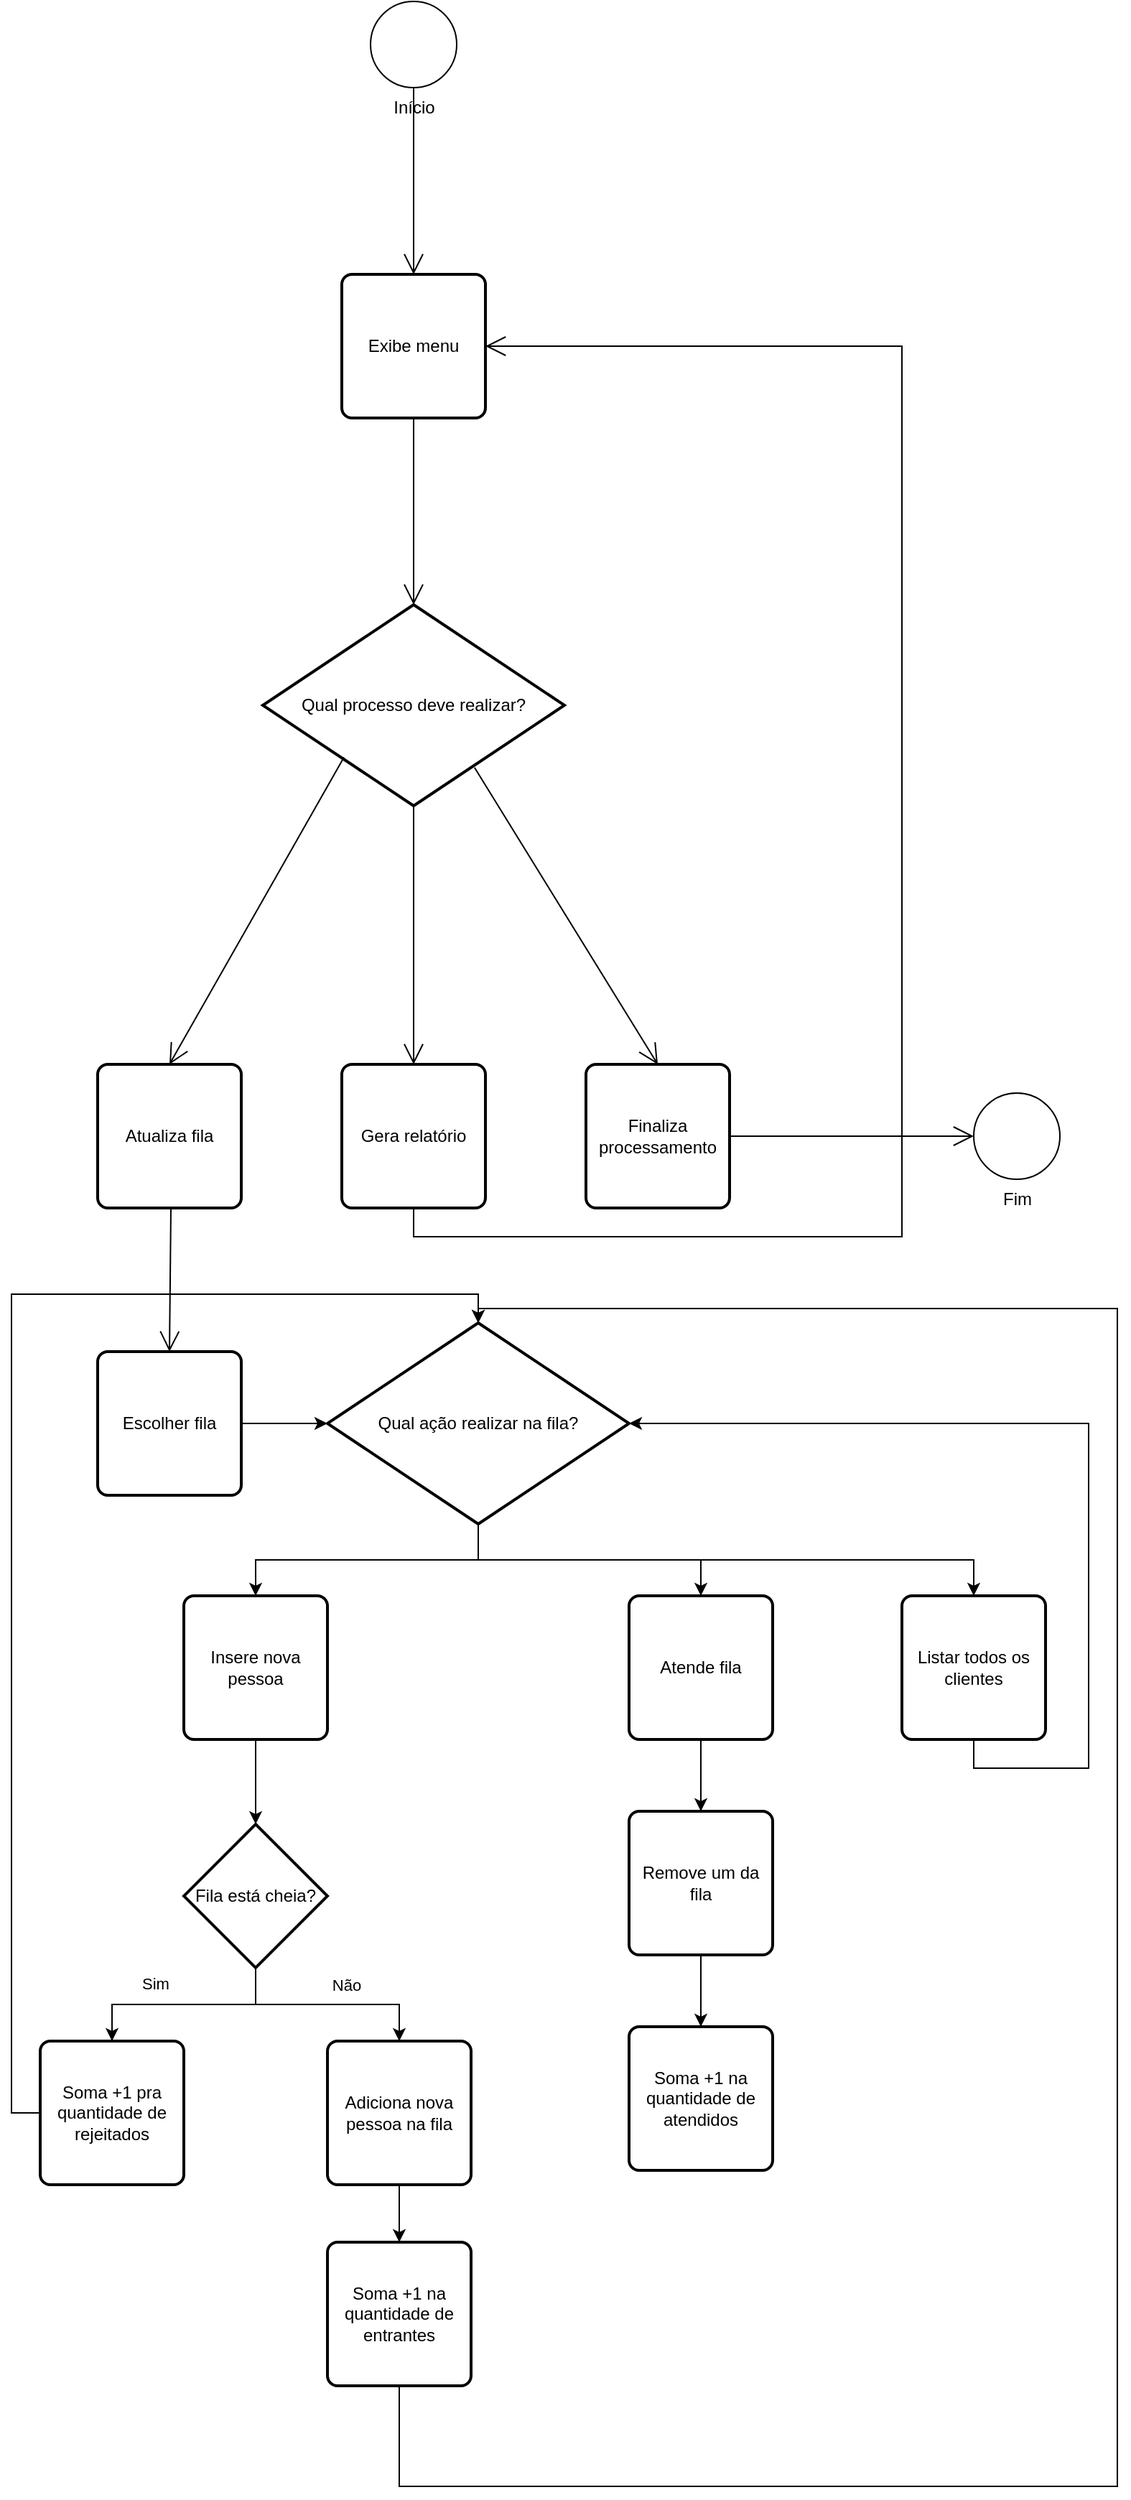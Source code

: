 <mxfile version="26.2.13">
  <diagram name="Página-1" id="RXFTx4aabhIJ3qUj6Nrq">
    <mxGraphModel dx="1431" dy="1969" grid="1" gridSize="10" guides="1" tooltips="1" connect="1" arrows="1" fold="1" page="1" pageScale="1" pageWidth="827" pageHeight="1169" math="0" shadow="0">
      <root>
        <mxCell id="0" />
        <mxCell id="1" parent="0" />
        <mxCell id="ZkWH02TuJB3ADwXXSlOd-5" value="Exibe menu" style="rounded=1;whiteSpace=wrap;html=1;absoluteArcSize=1;arcSize=14;strokeWidth=2;" parent="1" vertex="1">
          <mxGeometry x="250" y="90" width="100" height="100" as="geometry" />
        </mxCell>
        <mxCell id="ZkWH02TuJB3ADwXXSlOd-6" value="" style="endArrow=open;endFill=1;endSize=12;html=1;rounded=0;entryX=0.5;entryY=0;entryDx=0;entryDy=0;entryPerimeter=0;exitX=0.5;exitY=1;exitDx=0;exitDy=0;" parent="1" source="ZkWH02TuJB3ADwXXSlOd-5" target="ZkWH02TuJB3ADwXXSlOd-9" edge="1">
          <mxGeometry width="160" relative="1" as="geometry">
            <mxPoint x="299.5" y="210" as="sourcePoint" />
            <mxPoint x="301" y="300" as="targetPoint" />
          </mxGeometry>
        </mxCell>
        <mxCell id="ZkWH02TuJB3ADwXXSlOd-9" value="Qual processo deve realizar?" style="strokeWidth=2;html=1;shape=mxgraph.flowchart.decision;whiteSpace=wrap;" parent="1" vertex="1">
          <mxGeometry x="195" y="320" width="210" height="140" as="geometry" />
        </mxCell>
        <mxCell id="ZkWH02TuJB3ADwXXSlOd-10" value="" style="endArrow=open;endFill=1;endSize=12;html=1;rounded=0;exitX=0.5;exitY=1;exitDx=0;exitDy=0;exitPerimeter=0;entryX=0.5;entryY=0;entryDx=0;entryDy=0;" parent="1" source="ZkWH02TuJB3ADwXXSlOd-9" target="ZkWH02TuJB3ADwXXSlOd-11" edge="1">
          <mxGeometry width="160" relative="1" as="geometry">
            <mxPoint x="299.25" y="495" as="sourcePoint" />
            <mxPoint x="300.75" y="585" as="targetPoint" />
          </mxGeometry>
        </mxCell>
        <mxCell id="ZkWH02TuJB3ADwXXSlOd-11" value="Gera relatório" style="rounded=1;whiteSpace=wrap;html=1;absoluteArcSize=1;arcSize=14;strokeWidth=2;" parent="1" vertex="1">
          <mxGeometry x="250" y="640" width="100" height="100" as="geometry" />
        </mxCell>
        <mxCell id="ZkWH02TuJB3ADwXXSlOd-12" value="" style="endArrow=open;endFill=1;endSize=12;html=1;rounded=0;entryX=0.5;entryY=0;entryDx=0;entryDy=0;exitX=0.702;exitY=0.81;exitDx=0;exitDy=0;exitPerimeter=0;" parent="1" source="ZkWH02TuJB3ADwXXSlOd-9" target="ZkWH02TuJB3ADwXXSlOd-13" edge="1">
          <mxGeometry width="160" relative="1" as="geometry">
            <mxPoint x="390" y="495" as="sourcePoint" />
            <mxPoint x="470" y="630" as="targetPoint" />
          </mxGeometry>
        </mxCell>
        <mxCell id="ZkWH02TuJB3ADwXXSlOd-13" value="Finaliza processamento" style="rounded=1;whiteSpace=wrap;html=1;absoluteArcSize=1;arcSize=14;strokeWidth=2;" parent="1" vertex="1">
          <mxGeometry x="420" y="640" width="100" height="100" as="geometry" />
        </mxCell>
        <mxCell id="ZkWH02TuJB3ADwXXSlOd-15" value="Atualiza fila" style="rounded=1;whiteSpace=wrap;html=1;absoluteArcSize=1;arcSize=14;strokeWidth=2;" parent="1" vertex="1">
          <mxGeometry x="80" y="640" width="100" height="100" as="geometry" />
        </mxCell>
        <mxCell id="ZkWH02TuJB3ADwXXSlOd-16" value="" style="endArrow=open;endFill=1;endSize=12;html=1;rounded=0;exitX=0.269;exitY=0.759;exitDx=0;exitDy=0;exitPerimeter=0;entryX=0.5;entryY=0;entryDx=0;entryDy=0;" parent="1" source="ZkWH02TuJB3ADwXXSlOd-9" target="ZkWH02TuJB3ADwXXSlOd-15" edge="1">
          <mxGeometry width="160" relative="1" as="geometry">
            <mxPoint x="210" y="420" as="sourcePoint" />
            <mxPoint x="210" y="600" as="targetPoint" />
          </mxGeometry>
        </mxCell>
        <mxCell id="ZkWH02TuJB3ADwXXSlOd-19" value="Fim" style="verticalLabelPosition=bottom;verticalAlign=top;html=1;shape=mxgraph.flowchart.on-page_reference;" parent="1" vertex="1">
          <mxGeometry x="690" y="660" width="60" height="60" as="geometry" />
        </mxCell>
        <mxCell id="ZkWH02TuJB3ADwXXSlOd-20" value="" style="endArrow=open;endFill=1;endSize=12;html=1;rounded=0;entryX=0;entryY=0.5;entryDx=0;entryDy=0;exitX=1;exitY=0.5;exitDx=0;exitDy=0;entryPerimeter=0;" parent="1" source="ZkWH02TuJB3ADwXXSlOd-13" target="ZkWH02TuJB3ADwXXSlOd-19" edge="1">
          <mxGeometry width="160" relative="1" as="geometry">
            <mxPoint x="510" y="550" as="sourcePoint" />
            <mxPoint x="638" y="757" as="targetPoint" />
          </mxGeometry>
        </mxCell>
        <mxCell id="ZkWH02TuJB3ADwXXSlOd-21" value="" style="endArrow=open;endFill=1;endSize=12;html=1;rounded=0;exitX=0.5;exitY=1;exitDx=0;exitDy=0;entryX=1;entryY=0.5;entryDx=0;entryDy=0;" parent="1" source="ZkWH02TuJB3ADwXXSlOd-11" target="ZkWH02TuJB3ADwXXSlOd-5" edge="1">
          <mxGeometry width="160" relative="1" as="geometry">
            <mxPoint x="300" y="750" as="sourcePoint" />
            <mxPoint x="299.38" y="910" as="targetPoint" />
            <Array as="points">
              <mxPoint x="300" y="760" />
              <mxPoint x="640" y="760" />
              <mxPoint x="640" y="140" />
            </Array>
          </mxGeometry>
        </mxCell>
        <mxCell id="ZkWH02TuJB3ADwXXSlOd-22" value="" style="endArrow=open;endFill=1;endSize=12;html=1;rounded=0;exitX=0.269;exitY=0.759;exitDx=0;exitDy=0;exitPerimeter=0;" parent="1" edge="1">
          <mxGeometry width="160" relative="1" as="geometry">
            <mxPoint x="131" y="740" as="sourcePoint" />
            <mxPoint x="130" y="840" as="targetPoint" />
          </mxGeometry>
        </mxCell>
        <mxCell id="ZkWH02TuJB3ADwXXSlOd-23" value="Escolher fila" style="rounded=1;whiteSpace=wrap;html=1;absoluteArcSize=1;arcSize=14;strokeWidth=2;" parent="1" vertex="1">
          <mxGeometry x="80" y="840" width="100" height="100" as="geometry" />
        </mxCell>
        <mxCell id="ZkWH02TuJB3ADwXXSlOd-24" value="Qual ação realizar na fila?" style="strokeWidth=2;html=1;shape=mxgraph.flowchart.decision;whiteSpace=wrap;" parent="1" vertex="1">
          <mxGeometry x="240" y="820" width="210" height="140" as="geometry" />
        </mxCell>
        <mxCell id="ZkWH02TuJB3ADwXXSlOd-25" style="edgeStyle=orthogonalEdgeStyle;rounded=0;orthogonalLoop=1;jettySize=auto;html=1;entryX=0;entryY=0.5;entryDx=0;entryDy=0;entryPerimeter=0;" parent="1" source="ZkWH02TuJB3ADwXXSlOd-23" target="ZkWH02TuJB3ADwXXSlOd-24" edge="1">
          <mxGeometry relative="1" as="geometry" />
        </mxCell>
        <mxCell id="ZkWH02TuJB3ADwXXSlOd-27" value="Insere nova pessoa" style="rounded=1;whiteSpace=wrap;html=1;absoluteArcSize=1;arcSize=14;strokeWidth=2;" parent="1" vertex="1">
          <mxGeometry x="140" y="1010" width="100" height="100" as="geometry" />
        </mxCell>
        <mxCell id="ZkWH02TuJB3ADwXXSlOd-43" value="" style="edgeStyle=orthogonalEdgeStyle;rounded=0;orthogonalLoop=1;jettySize=auto;html=1;" parent="1" source="ZkWH02TuJB3ADwXXSlOd-28" target="ZkWH02TuJB3ADwXXSlOd-42" edge="1">
          <mxGeometry relative="1" as="geometry" />
        </mxCell>
        <mxCell id="ZkWH02TuJB3ADwXXSlOd-28" value="Atende fila" style="rounded=1;whiteSpace=wrap;html=1;absoluteArcSize=1;arcSize=14;strokeWidth=2;" parent="1" vertex="1">
          <mxGeometry x="450" y="1010" width="100" height="100" as="geometry" />
        </mxCell>
        <mxCell id="ZkWH02TuJB3ADwXXSlOd-29" style="edgeStyle=orthogonalEdgeStyle;rounded=0;orthogonalLoop=1;jettySize=auto;html=1;entryX=0.5;entryY=0;entryDx=0;entryDy=0;exitX=0.5;exitY=1;exitDx=0;exitDy=0;exitPerimeter=0;" parent="1" source="ZkWH02TuJB3ADwXXSlOd-24" target="ZkWH02TuJB3ADwXXSlOd-27" edge="1">
          <mxGeometry relative="1" as="geometry">
            <mxPoint x="190" y="900" as="sourcePoint" />
            <mxPoint x="250" y="900" as="targetPoint" />
          </mxGeometry>
        </mxCell>
        <mxCell id="ZkWH02TuJB3ADwXXSlOd-31" style="edgeStyle=orthogonalEdgeStyle;rounded=0;orthogonalLoop=1;jettySize=auto;html=1;entryX=0.5;entryY=0;entryDx=0;entryDy=0;exitX=0.5;exitY=1;exitDx=0;exitDy=0;exitPerimeter=0;" parent="1" source="ZkWH02TuJB3ADwXXSlOd-24" target="ZkWH02TuJB3ADwXXSlOd-28" edge="1">
          <mxGeometry relative="1" as="geometry">
            <mxPoint x="190" y="900" as="sourcePoint" />
            <mxPoint x="250" y="900" as="targetPoint" />
          </mxGeometry>
        </mxCell>
        <mxCell id="ZkWH02TuJB3ADwXXSlOd-36" style="edgeStyle=orthogonalEdgeStyle;rounded=0;orthogonalLoop=1;jettySize=auto;html=1;entryX=0.5;entryY=0;entryDx=0;entryDy=0;" parent="1" source="ZkWH02TuJB3ADwXXSlOd-33" target="ZkWH02TuJB3ADwXXSlOd-35" edge="1">
          <mxGeometry relative="1" as="geometry" />
        </mxCell>
        <mxCell id="ZkWH02TuJB3ADwXXSlOd-37" value="Sim" style="edgeLabel;html=1;align=center;verticalAlign=middle;resizable=0;points=[];" parent="ZkWH02TuJB3ADwXXSlOd-36" vertex="1" connectable="0">
          <mxGeometry x="-0.912" y="2" relative="1" as="geometry">
            <mxPoint x="-72" y="4" as="offset" />
          </mxGeometry>
        </mxCell>
        <mxCell id="ZkWH02TuJB3ADwXXSlOd-39" style="edgeStyle=orthogonalEdgeStyle;rounded=0;orthogonalLoop=1;jettySize=auto;html=1;entryX=0.5;entryY=0;entryDx=0;entryDy=0;" parent="1" source="ZkWH02TuJB3ADwXXSlOd-33" target="ZkWH02TuJB3ADwXXSlOd-38" edge="1">
          <mxGeometry relative="1" as="geometry" />
        </mxCell>
        <mxCell id="ZkWH02TuJB3ADwXXSlOd-52" value="Não" style="edgeLabel;html=1;align=center;verticalAlign=middle;resizable=0;points=[];" parent="ZkWH02TuJB3ADwXXSlOd-39" vertex="1" connectable="0">
          <mxGeometry x="0.175" relative="1" as="geometry">
            <mxPoint y="-14" as="offset" />
          </mxGeometry>
        </mxCell>
        <mxCell id="ZkWH02TuJB3ADwXXSlOd-33" value="Fila está cheia?" style="strokeWidth=2;html=1;shape=mxgraph.flowchart.decision;whiteSpace=wrap;" parent="1" vertex="1">
          <mxGeometry x="140" y="1169" width="100" height="100" as="geometry" />
        </mxCell>
        <mxCell id="ZkWH02TuJB3ADwXXSlOd-34" style="edgeStyle=orthogonalEdgeStyle;rounded=0;orthogonalLoop=1;jettySize=auto;html=1;entryX=0.5;entryY=0;entryDx=0;entryDy=0;entryPerimeter=0;" parent="1" source="ZkWH02TuJB3ADwXXSlOd-27" target="ZkWH02TuJB3ADwXXSlOd-33" edge="1">
          <mxGeometry relative="1" as="geometry" />
        </mxCell>
        <mxCell id="ZkWH02TuJB3ADwXXSlOd-35" value="Soma +1 pra quantidade de rejeitados" style="rounded=1;whiteSpace=wrap;html=1;absoluteArcSize=1;arcSize=14;strokeWidth=2;" parent="1" vertex="1">
          <mxGeometry x="40" y="1320" width="100" height="100" as="geometry" />
        </mxCell>
        <mxCell id="ZkWH02TuJB3ADwXXSlOd-41" style="edgeStyle=orthogonalEdgeStyle;rounded=0;orthogonalLoop=1;jettySize=auto;html=1;" parent="1" source="ZkWH02TuJB3ADwXXSlOd-38" target="ZkWH02TuJB3ADwXXSlOd-40" edge="1">
          <mxGeometry relative="1" as="geometry" />
        </mxCell>
        <mxCell id="ZkWH02TuJB3ADwXXSlOd-38" value="Adiciona nova pessoa na fila" style="rounded=1;whiteSpace=wrap;html=1;absoluteArcSize=1;arcSize=14;strokeWidth=2;" parent="1" vertex="1">
          <mxGeometry x="240" y="1320" width="100" height="100" as="geometry" />
        </mxCell>
        <mxCell id="ZkWH02TuJB3ADwXXSlOd-40" value="Soma +1 na quantidade de entrantes" style="rounded=1;whiteSpace=wrap;html=1;absoluteArcSize=1;arcSize=14;strokeWidth=2;" parent="1" vertex="1">
          <mxGeometry x="240" y="1460" width="100" height="100" as="geometry" />
        </mxCell>
        <mxCell id="ZkWH02TuJB3ADwXXSlOd-45" value="" style="edgeStyle=orthogonalEdgeStyle;rounded=0;orthogonalLoop=1;jettySize=auto;html=1;" parent="1" source="ZkWH02TuJB3ADwXXSlOd-42" target="ZkWH02TuJB3ADwXXSlOd-44" edge="1">
          <mxGeometry relative="1" as="geometry" />
        </mxCell>
        <mxCell id="ZkWH02TuJB3ADwXXSlOd-42" value="Remove um da fila" style="rounded=1;whiteSpace=wrap;html=1;absoluteArcSize=1;arcSize=14;strokeWidth=2;" parent="1" vertex="1">
          <mxGeometry x="450" y="1160" width="100" height="100" as="geometry" />
        </mxCell>
        <mxCell id="ZkWH02TuJB3ADwXXSlOd-44" value="Soma +1 na quantidade de atendidos" style="rounded=1;whiteSpace=wrap;html=1;absoluteArcSize=1;arcSize=14;strokeWidth=2;" parent="1" vertex="1">
          <mxGeometry x="450" y="1310" width="100" height="100" as="geometry" />
        </mxCell>
        <mxCell id="ZkWH02TuJB3ADwXXSlOd-46" value="&lt;font style=&quot;color: light-dark(rgb(0, 0, 0), rgb(255, 255, 255));&quot;&gt;Início&lt;/font&gt;" style="verticalLabelPosition=bottom;verticalAlign=top;html=1;shape=mxgraph.flowchart.on-page_reference;" parent="1" vertex="1">
          <mxGeometry x="270" y="-100" width="60" height="60" as="geometry" />
        </mxCell>
        <mxCell id="ZkWH02TuJB3ADwXXSlOd-47" value="" style="endArrow=open;endFill=1;endSize=12;html=1;rounded=0;entryX=0.5;entryY=0;entryDx=0;entryDy=0;exitX=0.5;exitY=1;exitDx=0;exitDy=0;exitPerimeter=0;" parent="1" source="ZkWH02TuJB3ADwXXSlOd-46" target="ZkWH02TuJB3ADwXXSlOd-5" edge="1">
          <mxGeometry width="160" relative="1" as="geometry">
            <mxPoint x="460" y="-60" as="sourcePoint" />
            <mxPoint x="460" y="70" as="targetPoint" />
          </mxGeometry>
        </mxCell>
        <mxCell id="ZkWH02TuJB3ADwXXSlOd-48" style="edgeStyle=orthogonalEdgeStyle;rounded=0;orthogonalLoop=1;jettySize=auto;html=1;exitX=0;exitY=0.5;exitDx=0;exitDy=0;entryX=0.5;entryY=0;entryDx=0;entryDy=0;entryPerimeter=0;" parent="1" source="ZkWH02TuJB3ADwXXSlOd-35" target="ZkWH02TuJB3ADwXXSlOd-24" edge="1">
          <mxGeometry relative="1" as="geometry">
            <mxPoint x="70" y="1180" as="sourcePoint" />
            <mxPoint x="10" y="1250" as="targetPoint" />
          </mxGeometry>
        </mxCell>
        <mxCell id="ZkWH02TuJB3ADwXXSlOd-50" style="edgeStyle=orthogonalEdgeStyle;rounded=0;orthogonalLoop=1;jettySize=auto;html=1;exitX=0.5;exitY=1;exitDx=0;exitDy=0;entryX=0.5;entryY=0;entryDx=0;entryDy=0;entryPerimeter=0;" parent="1" source="ZkWH02TuJB3ADwXXSlOd-40" target="ZkWH02TuJB3ADwXXSlOd-24" edge="1">
          <mxGeometry relative="1" as="geometry">
            <mxPoint x="440" y="2180.0" as="sourcePoint" />
            <mxPoint x="450" y="810" as="targetPoint" />
            <Array as="points">
              <mxPoint x="290" y="1630" />
              <mxPoint x="790" y="1630" />
              <mxPoint x="790" y="810" />
              <mxPoint x="345" y="810" />
            </Array>
          </mxGeometry>
        </mxCell>
        <mxCell id="ZHIrr2iV4oTqoiu9CSlp-1" value="Listar todos os clientes" style="rounded=1;whiteSpace=wrap;html=1;absoluteArcSize=1;arcSize=14;strokeWidth=2;" vertex="1" parent="1">
          <mxGeometry x="640" y="1010" width="100" height="100" as="geometry" />
        </mxCell>
        <mxCell id="ZHIrr2iV4oTqoiu9CSlp-2" style="edgeStyle=orthogonalEdgeStyle;rounded=0;orthogonalLoop=1;jettySize=auto;html=1;entryX=0.5;entryY=0;entryDx=0;entryDy=0;exitX=0.5;exitY=1;exitDx=0;exitDy=0;exitPerimeter=0;" edge="1" parent="1" source="ZkWH02TuJB3ADwXXSlOd-24" target="ZHIrr2iV4oTqoiu9CSlp-1">
          <mxGeometry relative="1" as="geometry">
            <mxPoint x="355" y="970" as="sourcePoint" />
            <mxPoint x="510" y="1020" as="targetPoint" />
          </mxGeometry>
        </mxCell>
        <mxCell id="ZHIrr2iV4oTqoiu9CSlp-3" style="edgeStyle=orthogonalEdgeStyle;rounded=0;orthogonalLoop=1;jettySize=auto;html=1;entryX=1;entryY=0.5;entryDx=0;entryDy=0;exitX=0.5;exitY=1;exitDx=0;exitDy=0;entryPerimeter=0;" edge="1" parent="1" source="ZHIrr2iV4oTqoiu9CSlp-1" target="ZkWH02TuJB3ADwXXSlOd-24">
          <mxGeometry relative="1" as="geometry">
            <mxPoint x="355" y="970" as="sourcePoint" />
            <mxPoint x="700" y="1020" as="targetPoint" />
            <Array as="points">
              <mxPoint x="690" y="1130" />
              <mxPoint x="770" y="1130" />
              <mxPoint x="770" y="890" />
            </Array>
          </mxGeometry>
        </mxCell>
      </root>
    </mxGraphModel>
  </diagram>
</mxfile>
